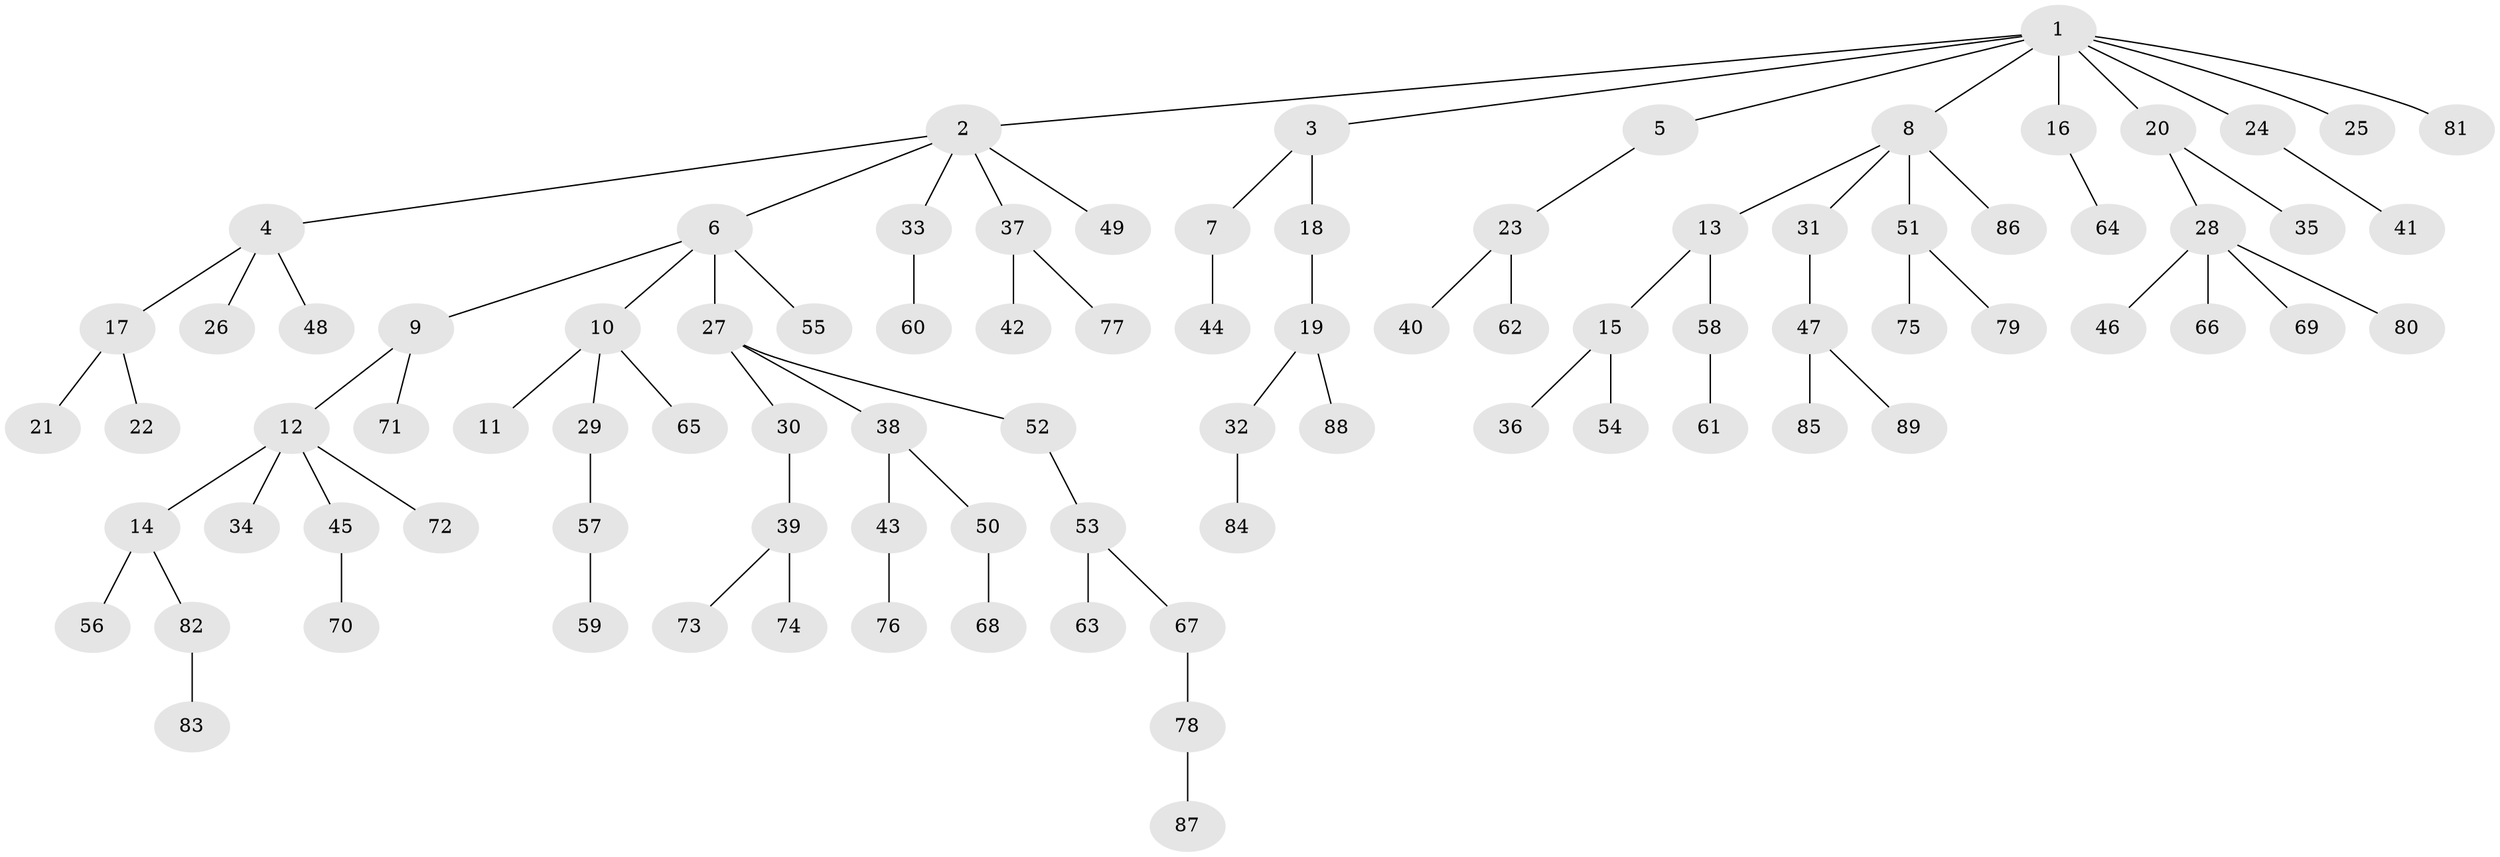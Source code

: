 // coarse degree distribution, {10: 0.01639344262295082, 7: 0.01639344262295082, 3: 0.09836065573770492, 4: 0.06557377049180328, 1: 0.5737704918032787, 5: 0.03278688524590164, 2: 0.19672131147540983}
// Generated by graph-tools (version 1.1) at 2025/52/02/27/25 19:52:11]
// undirected, 89 vertices, 88 edges
graph export_dot {
graph [start="1"]
  node [color=gray90,style=filled];
  1;
  2;
  3;
  4;
  5;
  6;
  7;
  8;
  9;
  10;
  11;
  12;
  13;
  14;
  15;
  16;
  17;
  18;
  19;
  20;
  21;
  22;
  23;
  24;
  25;
  26;
  27;
  28;
  29;
  30;
  31;
  32;
  33;
  34;
  35;
  36;
  37;
  38;
  39;
  40;
  41;
  42;
  43;
  44;
  45;
  46;
  47;
  48;
  49;
  50;
  51;
  52;
  53;
  54;
  55;
  56;
  57;
  58;
  59;
  60;
  61;
  62;
  63;
  64;
  65;
  66;
  67;
  68;
  69;
  70;
  71;
  72;
  73;
  74;
  75;
  76;
  77;
  78;
  79;
  80;
  81;
  82;
  83;
  84;
  85;
  86;
  87;
  88;
  89;
  1 -- 2;
  1 -- 3;
  1 -- 5;
  1 -- 8;
  1 -- 16;
  1 -- 20;
  1 -- 24;
  1 -- 25;
  1 -- 81;
  2 -- 4;
  2 -- 6;
  2 -- 33;
  2 -- 37;
  2 -- 49;
  3 -- 7;
  3 -- 18;
  4 -- 17;
  4 -- 26;
  4 -- 48;
  5 -- 23;
  6 -- 9;
  6 -- 10;
  6 -- 27;
  6 -- 55;
  7 -- 44;
  8 -- 13;
  8 -- 31;
  8 -- 51;
  8 -- 86;
  9 -- 12;
  9 -- 71;
  10 -- 11;
  10 -- 29;
  10 -- 65;
  12 -- 14;
  12 -- 34;
  12 -- 45;
  12 -- 72;
  13 -- 15;
  13 -- 58;
  14 -- 56;
  14 -- 82;
  15 -- 36;
  15 -- 54;
  16 -- 64;
  17 -- 21;
  17 -- 22;
  18 -- 19;
  19 -- 32;
  19 -- 88;
  20 -- 28;
  20 -- 35;
  23 -- 40;
  23 -- 62;
  24 -- 41;
  27 -- 30;
  27 -- 38;
  27 -- 52;
  28 -- 46;
  28 -- 66;
  28 -- 69;
  28 -- 80;
  29 -- 57;
  30 -- 39;
  31 -- 47;
  32 -- 84;
  33 -- 60;
  37 -- 42;
  37 -- 77;
  38 -- 43;
  38 -- 50;
  39 -- 73;
  39 -- 74;
  43 -- 76;
  45 -- 70;
  47 -- 85;
  47 -- 89;
  50 -- 68;
  51 -- 75;
  51 -- 79;
  52 -- 53;
  53 -- 63;
  53 -- 67;
  57 -- 59;
  58 -- 61;
  67 -- 78;
  78 -- 87;
  82 -- 83;
}
